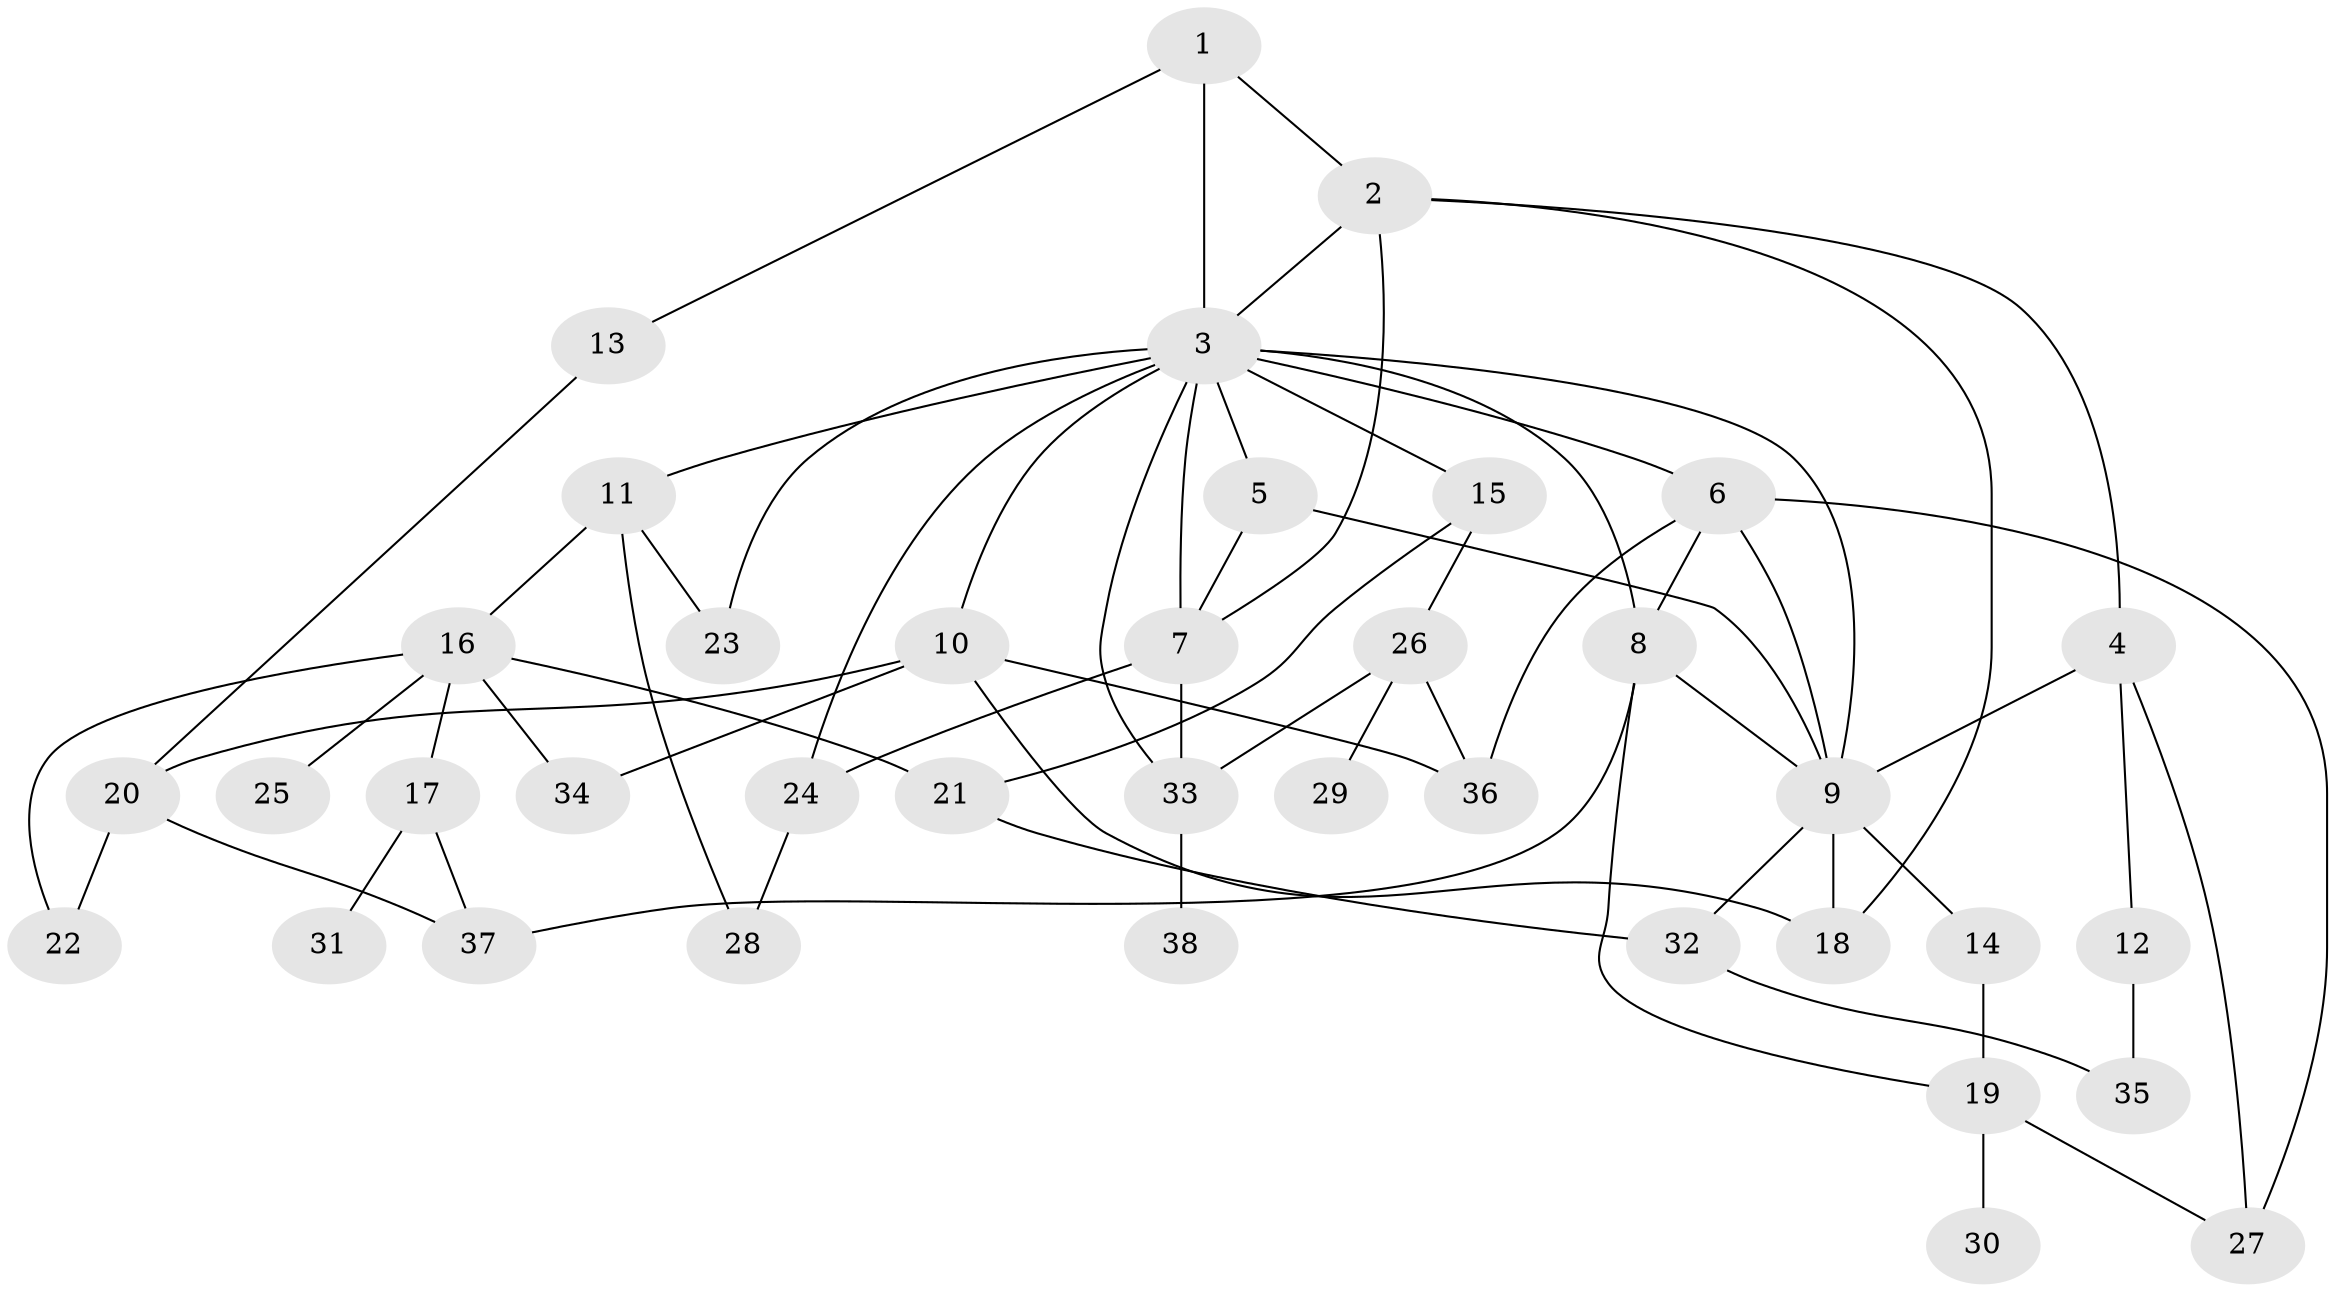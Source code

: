 // original degree distribution, {4: 0.12, 6: 0.013333333333333334, 9: 0.013333333333333334, 3: 0.25333333333333335, 2: 0.3466666666666667, 5: 0.04, 8: 0.013333333333333334, 1: 0.18666666666666668, 7: 0.013333333333333334}
// Generated by graph-tools (version 1.1) at 2025/34/03/09/25 02:34:21]
// undirected, 38 vertices, 65 edges
graph export_dot {
graph [start="1"]
  node [color=gray90,style=filled];
  1;
  2;
  3;
  4;
  5;
  6;
  7;
  8;
  9;
  10;
  11;
  12;
  13;
  14;
  15;
  16;
  17;
  18;
  19;
  20;
  21;
  22;
  23;
  24;
  25;
  26;
  27;
  28;
  29;
  30;
  31;
  32;
  33;
  34;
  35;
  36;
  37;
  38;
  1 -- 2 [weight=1.0];
  1 -- 3 [weight=1.0];
  1 -- 13 [weight=1.0];
  2 -- 3 [weight=1.0];
  2 -- 4 [weight=1.0];
  2 -- 7 [weight=1.0];
  2 -- 18 [weight=1.0];
  3 -- 5 [weight=1.0];
  3 -- 6 [weight=1.0];
  3 -- 7 [weight=1.0];
  3 -- 8 [weight=1.0];
  3 -- 9 [weight=1.0];
  3 -- 10 [weight=1.0];
  3 -- 11 [weight=1.0];
  3 -- 15 [weight=1.0];
  3 -- 23 [weight=1.0];
  3 -- 24 [weight=1.0];
  3 -- 33 [weight=1.0];
  4 -- 9 [weight=1.0];
  4 -- 12 [weight=1.0];
  4 -- 27 [weight=1.0];
  5 -- 7 [weight=1.0];
  5 -- 9 [weight=1.0];
  6 -- 8 [weight=1.0];
  6 -- 9 [weight=1.0];
  6 -- 27 [weight=1.0];
  6 -- 36 [weight=1.0];
  7 -- 24 [weight=1.0];
  7 -- 33 [weight=1.0];
  8 -- 9 [weight=1.0];
  8 -- 19 [weight=1.0];
  8 -- 37 [weight=1.0];
  9 -- 14 [weight=1.0];
  9 -- 18 [weight=1.0];
  9 -- 32 [weight=1.0];
  10 -- 18 [weight=1.0];
  10 -- 20 [weight=1.0];
  10 -- 34 [weight=1.0];
  10 -- 36 [weight=1.0];
  11 -- 16 [weight=1.0];
  11 -- 23 [weight=1.0];
  11 -- 28 [weight=1.0];
  12 -- 35 [weight=1.0];
  13 -- 20 [weight=1.0];
  14 -- 19 [weight=1.0];
  15 -- 21 [weight=1.0];
  15 -- 26 [weight=1.0];
  16 -- 17 [weight=1.0];
  16 -- 21 [weight=1.0];
  16 -- 22 [weight=1.0];
  16 -- 25 [weight=1.0];
  16 -- 34 [weight=1.0];
  17 -- 31 [weight=1.0];
  17 -- 37 [weight=1.0];
  19 -- 27 [weight=1.0];
  19 -- 30 [weight=2.0];
  20 -- 22 [weight=1.0];
  20 -- 37 [weight=1.0];
  21 -- 32 [weight=1.0];
  24 -- 28 [weight=1.0];
  26 -- 29 [weight=1.0];
  26 -- 33 [weight=1.0];
  26 -- 36 [weight=1.0];
  32 -- 35 [weight=1.0];
  33 -- 38 [weight=1.0];
}
